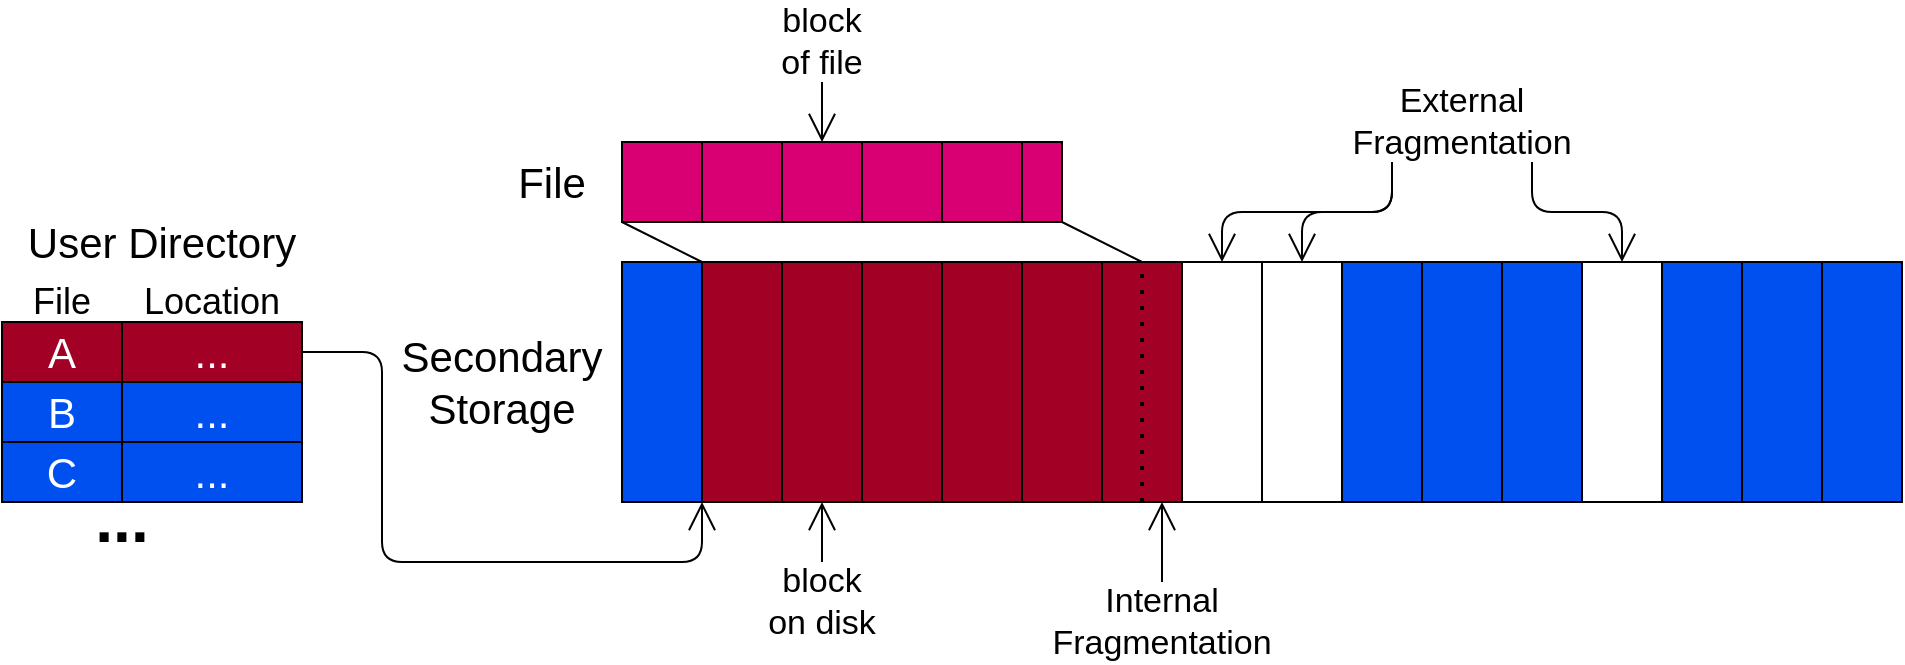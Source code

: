 <mxfile>
    <diagram id="zNOZte_dz-hziKUzU_-u" name="Page-1">
        <mxGraphModel dx="1394" dy="2113" grid="1" gridSize="10" guides="1" tooltips="1" connect="1" arrows="1" fold="1" page="1" pageScale="1" pageWidth="850" pageHeight="1100" math="0" shadow="0">
            <root>
                <mxCell id="0"/>
                <mxCell id="1" parent="0"/>
                <mxCell id="8" value="" style="rounded=0;whiteSpace=wrap;html=1;fillColor=#0050ef;fontColor=#ffffff;strokeColor=#000000;" vertex="1" parent="1">
                    <mxGeometry x="320" y="140" width="40" height="120" as="geometry"/>
                </mxCell>
                <mxCell id="9" value="" style="rounded=0;whiteSpace=wrap;html=1;fillColor=#a20025;fontColor=#ffffff;strokeColor=#000000;" vertex="1" parent="1">
                    <mxGeometry x="360" y="140" width="40" height="120" as="geometry"/>
                </mxCell>
                <mxCell id="10" value="" style="rounded=0;whiteSpace=wrap;html=1;fillColor=#a20025;fontColor=#ffffff;strokeColor=#000000;" vertex="1" parent="1">
                    <mxGeometry x="400" y="140" width="40" height="120" as="geometry"/>
                </mxCell>
                <mxCell id="11" value="" style="rounded=0;whiteSpace=wrap;html=1;fillColor=#a20025;fontColor=#ffffff;strokeColor=#000000;" vertex="1" parent="1">
                    <mxGeometry x="440" y="140" width="40" height="120" as="geometry"/>
                </mxCell>
                <mxCell id="12" value="" style="rounded=0;whiteSpace=wrap;html=1;fillColor=#a20025;fontColor=#ffffff;strokeColor=#000000;" vertex="1" parent="1">
                    <mxGeometry x="480" y="140" width="40" height="120" as="geometry"/>
                </mxCell>
                <mxCell id="13" value="" style="rounded=0;whiteSpace=wrap;html=1;fillColor=#a20025;fontColor=#ffffff;strokeColor=#000000;" vertex="1" parent="1">
                    <mxGeometry x="520" y="140" width="40" height="120" as="geometry"/>
                </mxCell>
                <mxCell id="20" value="" style="rounded=0;whiteSpace=wrap;html=1;fillColor=#a20025;fontColor=#ffffff;strokeColor=#000000;" vertex="1" parent="1">
                    <mxGeometry x="560" y="140" width="40" height="120" as="geometry"/>
                </mxCell>
                <mxCell id="21" value="" style="rounded=0;whiteSpace=wrap;html=1;strokeColor=#000000;" vertex="1" parent="1">
                    <mxGeometry x="600" y="140" width="40" height="120" as="geometry"/>
                </mxCell>
                <mxCell id="22" value="" style="rounded=0;whiteSpace=wrap;html=1;strokeColor=#000000;" vertex="1" parent="1">
                    <mxGeometry x="640" y="140" width="40" height="120" as="geometry"/>
                </mxCell>
                <mxCell id="23" value="" style="rounded=0;whiteSpace=wrap;html=1;fillColor=#0050ef;fontColor=#ffffff;strokeColor=#000000;" vertex="1" parent="1">
                    <mxGeometry x="680" y="140" width="40" height="120" as="geometry"/>
                </mxCell>
                <mxCell id="24" value="" style="rounded=0;whiteSpace=wrap;html=1;fillColor=#0050ef;fontColor=#ffffff;strokeColor=#000000;" vertex="1" parent="1">
                    <mxGeometry x="720" y="140" width="40" height="120" as="geometry"/>
                </mxCell>
                <mxCell id="25" value="" style="rounded=0;whiteSpace=wrap;html=1;fillColor=#0050ef;fontColor=#ffffff;strokeColor=#000000;" vertex="1" parent="1">
                    <mxGeometry x="760" y="140" width="40" height="120" as="geometry"/>
                </mxCell>
                <mxCell id="54" value="" style="rounded=0;whiteSpace=wrap;html=1;strokeColor=#000000;" vertex="1" parent="1">
                    <mxGeometry x="800" y="140" width="40" height="120" as="geometry"/>
                </mxCell>
                <mxCell id="55" value="" style="rounded=0;whiteSpace=wrap;html=1;fillColor=#0050ef;fontColor=#ffffff;strokeColor=#000000;" vertex="1" parent="1">
                    <mxGeometry x="840" y="140" width="40" height="120" as="geometry"/>
                </mxCell>
                <mxCell id="56" value="" style="rounded=0;whiteSpace=wrap;html=1;fillColor=#0050ef;fontColor=#ffffff;strokeColor=#000000;" vertex="1" parent="1">
                    <mxGeometry x="880" y="140" width="40" height="120" as="geometry"/>
                </mxCell>
                <mxCell id="57" value="" style="rounded=0;whiteSpace=wrap;html=1;fillColor=#0050ef;fontColor=#ffffff;strokeColor=#000000;" vertex="1" parent="1">
                    <mxGeometry x="920" y="140" width="40" height="120" as="geometry"/>
                </mxCell>
                <mxCell id="73" value="" style="rounded=0;whiteSpace=wrap;html=1;fillColor=#d80073;fontColor=#ffffff;strokeColor=#000000;" vertex="1" parent="1">
                    <mxGeometry x="440" y="80" width="40" height="40" as="geometry"/>
                </mxCell>
                <mxCell id="74" value="" style="rounded=0;whiteSpace=wrap;html=1;fillColor=#d80073;fontColor=#ffffff;strokeColor=#000000;" vertex="1" parent="1">
                    <mxGeometry x="480" y="80" width="40" height="40" as="geometry"/>
                </mxCell>
                <mxCell id="75" value="" style="rounded=0;whiteSpace=wrap;html=1;fillColor=#d80073;fontColor=#ffffff;strokeColor=#000000;" vertex="1" parent="1">
                    <mxGeometry x="520" y="80" width="20" height="40" as="geometry"/>
                </mxCell>
                <mxCell id="76" value="" style="rounded=0;whiteSpace=wrap;html=1;fillColor=#d80073;fontColor=#ffffff;strokeColor=#000000;" vertex="1" parent="1">
                    <mxGeometry x="320" y="80" width="40" height="40" as="geometry"/>
                </mxCell>
                <mxCell id="77" value="" style="rounded=0;whiteSpace=wrap;html=1;fillColor=#d80073;fontColor=#ffffff;strokeColor=#000000;" vertex="1" parent="1">
                    <mxGeometry x="360" y="80" width="40" height="40" as="geometry"/>
                </mxCell>
                <mxCell id="85" value="" style="rounded=0;whiteSpace=wrap;html=1;fillColor=#d80073;fontColor=#ffffff;strokeColor=#000000;" vertex="1" parent="1">
                    <mxGeometry x="400" y="80" width="40" height="40" as="geometry"/>
                </mxCell>
                <mxCell id="86" value="Secondary Storage" style="text;html=1;strokeColor=none;fillColor=none;align=center;verticalAlign=middle;whiteSpace=wrap;rounded=0;fontSize=21;" vertex="1" parent="1">
                    <mxGeometry x="210" y="190" width="100" height="20" as="geometry"/>
                </mxCell>
                <mxCell id="87" value="File" style="text;html=1;strokeColor=none;fillColor=none;align=center;verticalAlign=middle;whiteSpace=wrap;rounded=0;fontSize=21;" vertex="1" parent="1">
                    <mxGeometry x="260" y="90" width="50" height="20" as="geometry"/>
                </mxCell>
                <mxCell id="88" value="" style="endArrow=none;html=1;fontSize=17;exitX=0;exitY=1;exitDx=0;exitDy=0;entryX=1;entryY=0;entryDx=0;entryDy=0;" edge="1" parent="1" source="76" target="8">
                    <mxGeometry width="50" height="50" relative="1" as="geometry">
                        <mxPoint x="330" y="70" as="sourcePoint"/>
                        <mxPoint x="380" y="20" as="targetPoint"/>
                    </mxGeometry>
                </mxCell>
                <mxCell id="92" style="edgeStyle=none;html=1;exitX=0.5;exitY=0;exitDx=0;exitDy=0;entryX=0.75;entryY=1;entryDx=0;entryDy=0;fontSize=17;endArrow=open;endFill=0;endSize=12;" edge="1" parent="1" source="91" target="20">
                    <mxGeometry relative="1" as="geometry"/>
                </mxCell>
                <mxCell id="91" value="Internal Fragmentation" style="text;html=1;strokeColor=none;fillColor=none;align=center;verticalAlign=middle;whiteSpace=wrap;rounded=0;fontSize=17;" vertex="1" parent="1">
                    <mxGeometry x="520" y="300" width="140" height="40" as="geometry"/>
                </mxCell>
                <mxCell id="95" value="" style="endArrow=none;dashed=1;html=1;dashPattern=1 3;strokeWidth=2;fontSize=17;endSize=12;entryX=0.5;entryY=0;entryDx=0;entryDy=0;exitX=0.5;exitY=1;exitDx=0;exitDy=0;" edge="1" parent="1" source="20" target="20">
                    <mxGeometry width="50" height="50" relative="1" as="geometry">
                        <mxPoint x="370" y="330" as="sourcePoint"/>
                        <mxPoint x="420" y="280" as="targetPoint"/>
                    </mxGeometry>
                </mxCell>
                <mxCell id="96" value="" style="endArrow=none;html=1;fontSize=17;exitX=1;exitY=1;exitDx=0;exitDy=0;entryX=0.5;entryY=0;entryDx=0;entryDy=0;" edge="1" parent="1" source="75" target="20">
                    <mxGeometry width="50" height="50" relative="1" as="geometry">
                        <mxPoint x="330" y="110" as="sourcePoint"/>
                        <mxPoint x="370" y="150" as="targetPoint"/>
                    </mxGeometry>
                </mxCell>
                <mxCell id="98" style="edgeStyle=none;html=1;exitX=0.5;exitY=0;exitDx=0;exitDy=0;entryX=0.5;entryY=1;entryDx=0;entryDy=0;fontSize=21;endArrow=open;endFill=0;endSize=12;" edge="1" parent="1" source="97" target="10">
                    <mxGeometry relative="1" as="geometry"/>
                </mxCell>
                <mxCell id="97" value="block on disk" style="text;html=1;strokeColor=none;fillColor=none;align=center;verticalAlign=middle;whiteSpace=wrap;rounded=0;fontSize=17;" vertex="1" parent="1">
                    <mxGeometry x="390" y="290" width="60" height="40" as="geometry"/>
                </mxCell>
                <mxCell id="100" style="edgeStyle=none;html=1;exitX=0.5;exitY=1;exitDx=0;exitDy=0;entryX=0.5;entryY=0;entryDx=0;entryDy=0;fontSize=21;endArrow=open;endFill=0;endSize=12;" edge="1" parent="1" source="99" target="85">
                    <mxGeometry relative="1" as="geometry"/>
                </mxCell>
                <mxCell id="99" value="block of file" style="text;html=1;strokeColor=none;fillColor=none;align=center;verticalAlign=middle;whiteSpace=wrap;rounded=0;fontSize=17;" vertex="1" parent="1">
                    <mxGeometry x="390" y="10" width="60" height="40" as="geometry"/>
                </mxCell>
                <mxCell id="108" style="edgeStyle=orthogonalEdgeStyle;html=1;exitX=0.25;exitY=1;exitDx=0;exitDy=0;entryX=0.5;entryY=0;entryDx=0;entryDy=0;fontSize=21;endArrow=open;endFill=0;endSize=12;" edge="1" parent="1" source="107" target="21">
                    <mxGeometry relative="1" as="geometry"/>
                </mxCell>
                <mxCell id="109" style="edgeStyle=orthogonalEdgeStyle;html=1;exitX=0.25;exitY=1;exitDx=0;exitDy=0;entryX=0.5;entryY=0;entryDx=0;entryDy=0;fontSize=21;endArrow=open;endFill=0;endSize=12;" edge="1" parent="1" source="107" target="22">
                    <mxGeometry relative="1" as="geometry"/>
                </mxCell>
                <mxCell id="110" style="edgeStyle=orthogonalEdgeStyle;html=1;exitX=0.75;exitY=1;exitDx=0;exitDy=0;entryX=0.5;entryY=0;entryDx=0;entryDy=0;fontSize=21;endArrow=open;endFill=0;endSize=12;" edge="1" parent="1" source="107" target="54">
                    <mxGeometry relative="1" as="geometry"/>
                </mxCell>
                <mxCell id="107" value="External Fragmentation" style="text;html=1;strokeColor=none;fillColor=none;align=center;verticalAlign=middle;whiteSpace=wrap;rounded=0;fontSize=17;" vertex="1" parent="1">
                    <mxGeometry x="670" y="50" width="140" height="40" as="geometry"/>
                </mxCell>
                <mxCell id="112" value="A" style="rounded=0;whiteSpace=wrap;html=1;fontSize=21;fillColor=#a20025;fontColor=#ffffff;strokeColor=#000000;" vertex="1" parent="1">
                    <mxGeometry x="10" y="170" width="60" height="30" as="geometry"/>
                </mxCell>
                <mxCell id="123" style="edgeStyle=orthogonalEdgeStyle;html=1;exitX=1;exitY=0.5;exitDx=0;exitDy=0;fontSize=18;endArrow=open;endFill=0;endSize=12;entryX=0;entryY=1;entryDx=0;entryDy=0;" edge="1" parent="1" source="113" target="9">
                    <mxGeometry relative="1" as="geometry">
                        <mxPoint x="280" y="300" as="targetPoint"/>
                        <Array as="points">
                            <mxPoint x="200" y="185"/>
                            <mxPoint x="200" y="290"/>
                            <mxPoint x="360" y="290"/>
                        </Array>
                    </mxGeometry>
                </mxCell>
                <mxCell id="113" value="..." style="rounded=0;whiteSpace=wrap;html=1;fontSize=21;fillColor=#a20025;fontColor=#ffffff;strokeColor=#000000;" vertex="1" parent="1">
                    <mxGeometry x="70" y="170" width="90" height="30" as="geometry"/>
                </mxCell>
                <mxCell id="114" value="B" style="rounded=0;whiteSpace=wrap;html=1;fontSize=21;fillColor=#0050ef;fontColor=#ffffff;strokeColor=#000000;" vertex="1" parent="1">
                    <mxGeometry x="10" y="200" width="60" height="30" as="geometry"/>
                </mxCell>
                <mxCell id="115" value="..." style="rounded=0;whiteSpace=wrap;html=1;fontSize=21;fillColor=#0050ef;fontColor=#ffffff;strokeColor=#000000;" vertex="1" parent="1">
                    <mxGeometry x="70" y="200" width="90" height="30" as="geometry"/>
                </mxCell>
                <mxCell id="116" value="C" style="rounded=0;whiteSpace=wrap;html=1;fontSize=21;fillColor=#0050ef;fontColor=#ffffff;strokeColor=#000000;" vertex="1" parent="1">
                    <mxGeometry x="10" y="230" width="60" height="30" as="geometry"/>
                </mxCell>
                <mxCell id="117" value="..." style="rounded=0;whiteSpace=wrap;html=1;fontSize=21;fillColor=#0050ef;fontColor=#ffffff;strokeColor=#000000;" vertex="1" parent="1">
                    <mxGeometry x="70" y="230" width="90" height="30" as="geometry"/>
                </mxCell>
                <mxCell id="118" value="..." style="text;html=1;strokeColor=none;fillColor=none;align=center;verticalAlign=bottom;whiteSpace=wrap;rounded=0;fontSize=32;fontStyle=1" vertex="1" parent="1">
                    <mxGeometry x="50" y="270" width="40" height="20" as="geometry"/>
                </mxCell>
                <mxCell id="119" value="File" style="text;html=1;strokeColor=none;fillColor=none;align=center;verticalAlign=middle;whiteSpace=wrap;rounded=0;fontSize=18;" vertex="1" parent="1">
                    <mxGeometry x="20" y="150" width="40" height="20" as="geometry"/>
                </mxCell>
                <mxCell id="120" value="Location" style="text;html=1;strokeColor=none;fillColor=none;align=center;verticalAlign=middle;whiteSpace=wrap;rounded=0;fontSize=18;" vertex="1" parent="1">
                    <mxGeometry x="70" y="150" width="90" height="20" as="geometry"/>
                </mxCell>
                <mxCell id="125" value="User Directory" style="text;html=1;strokeColor=none;fillColor=none;align=center;verticalAlign=middle;whiteSpace=wrap;rounded=0;fontSize=21;" vertex="1" parent="1">
                    <mxGeometry x="20" y="120" width="140" height="20" as="geometry"/>
                </mxCell>
            </root>
        </mxGraphModel>
    </diagram>
</mxfile>